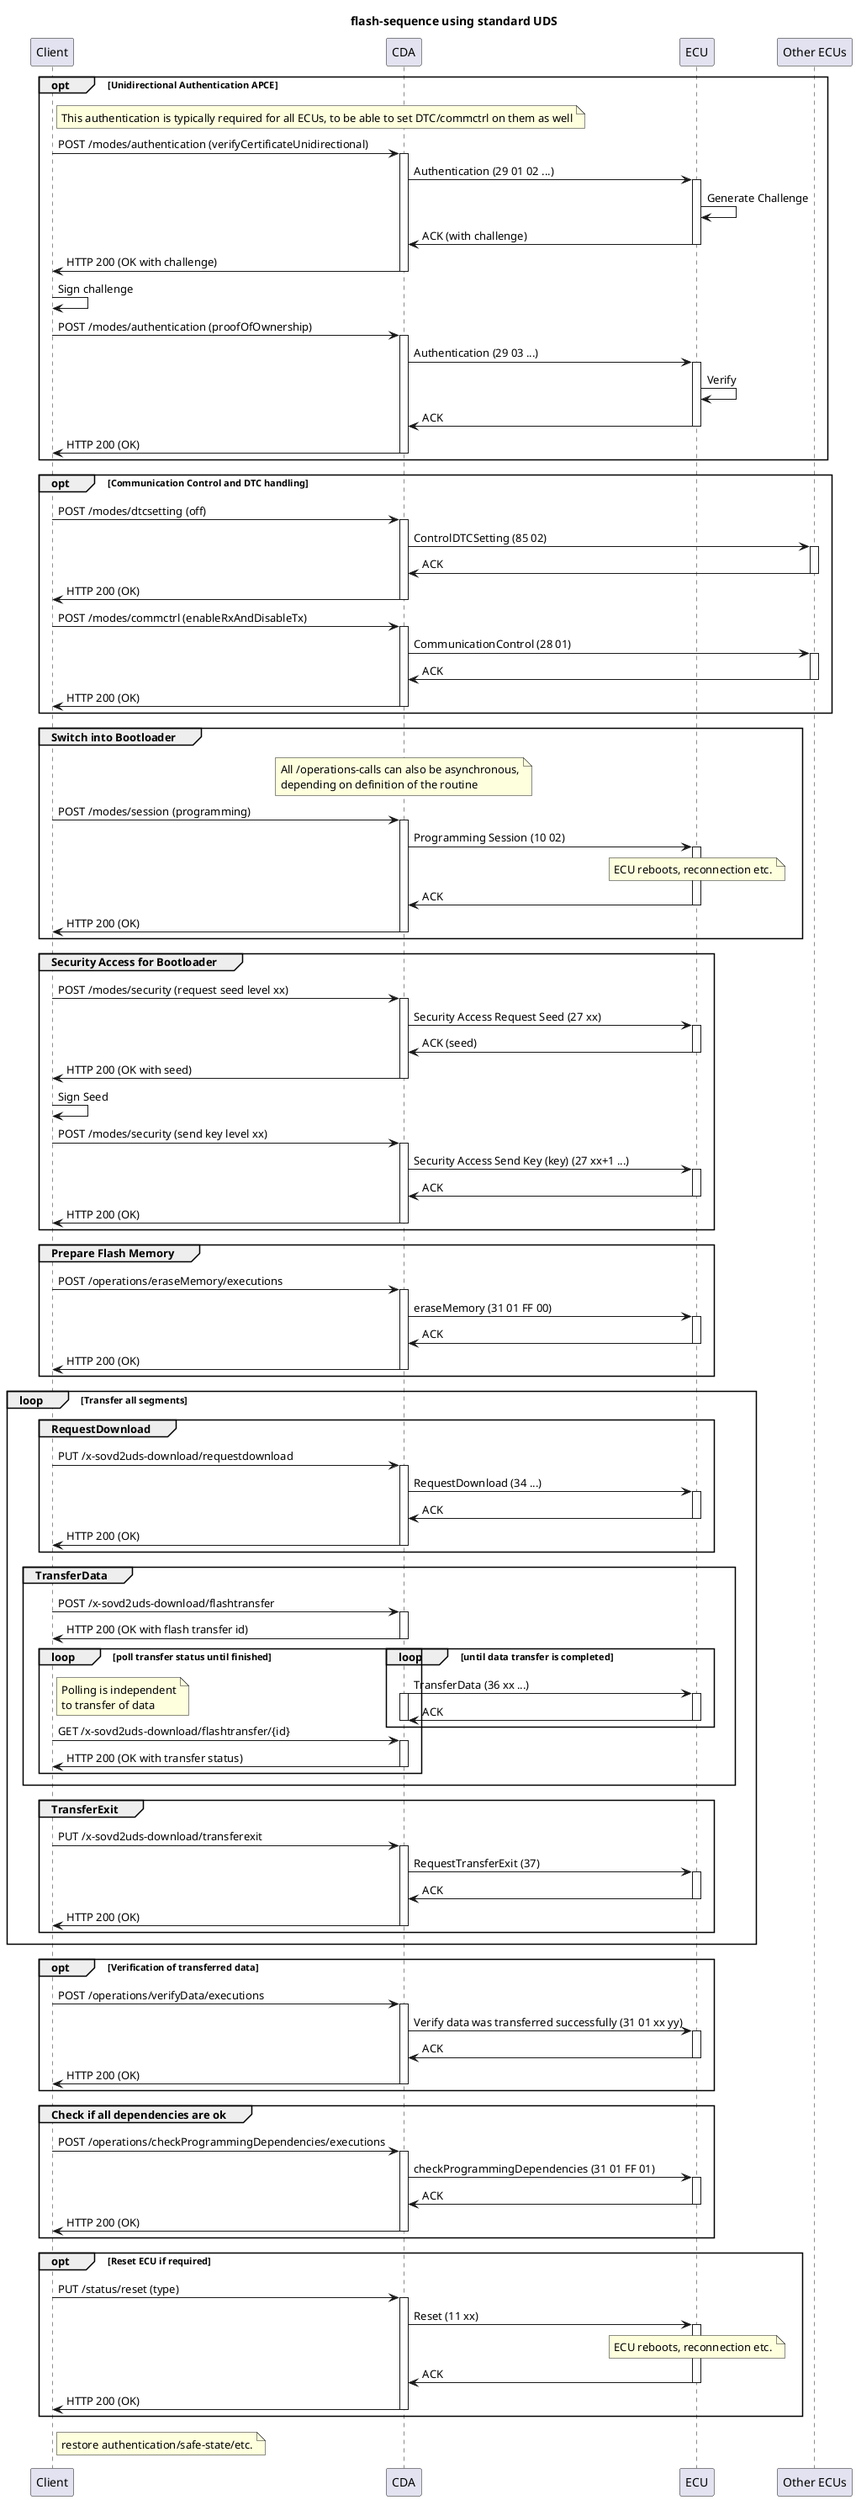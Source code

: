 @startuml
title flash-sequence using standard UDS

participant Client
participant CDA
participant ECU
participant "Other ECUs" as OtherECUs

!pragma teoz true

opt Unidirectional Authentication APCE
    note right of Client : This authentication is typically required for all ECUs, to be able to set DTC/commctrl on them as well
    Client -> CDA : POST /modes/authentication (verifyCertificateUnidirectional)
    activate CDA
    CDA -> ECU : Authentication (29 01 02 ...)
    activate ECU
    ECU -> ECU : Generate Challenge
    ECU -> CDA : ACK (with challenge)
    deactivate ECU
    CDA -> Client : HTTP 200 (OK with challenge)
    deactivate CDA

    Client -> Client : Sign challenge

    Client -> CDA : POST /modes/authentication (proofOfOwnership)
    activate CDA
    CDA -> ECU : Authentication (29 03 ...)
    activate ECU
    ECU -> ECU : Verify
    ECU -> CDA : ACK
    deactivate ECU
    CDA -> Client : HTTP 200 (OK)
    deactivate CDA
end

opt Communication Control and DTC handling
    Client -> CDA : POST /modes/dtcsetting (off)
    activate CDA
    CDA -> OtherECUs : ControlDTCSetting (85 02)
    activate OtherECUs
    OtherECUs -> CDA : ACK
    deactivate OtherECUs
    CDA -> Client : HTTP 200 (OK)
    deactivate CDA

    Client -> CDA : POST /modes/commctrl (enableRxAndDisableTx)
    activate CDA
    CDA -> OtherECUs : CommunicationControl (28 01)
    activate OtherECUs
    OtherECUs -> CDA : ACK
    deactivate OtherECUs
    CDA -> Client : HTTP 200 (OK)
    deactivate CDA
end

group Switch into Bootloader
    note over CDA: All /operations-calls can also be asynchronous,\ndepending on definition of the routine

    Client -> CDA : POST /modes/session (programming)
    activate CDA
    CDA -> ECU : Programming Session (10 02)
    activate ECU
    note over ECU : ECU reboots, reconnection etc.
    ECU -> CDA : ACK
    deactivate ECU
    CDA -> Client : HTTP 200 (OK)
    deactivate CDA
end

group Security Access for Bootloader
    Client -> CDA : POST /modes/security (request seed level xx)
    activate CDA
    CDA -> ECU : Security Access Request Seed (27 xx)
    activate ECU
    ECU -> CDA : ACK (seed)
    deactivate ECU
    CDA -> Client : HTTP 200 (OK with seed)
    deactivate CDA

    Client -> Client : Sign Seed

    Client -> CDA: POST /modes/security (send key level xx)
    activate CDA
    CDA -> ECU : Security Access Send Key (key) (27 xx+1 ...)
    activate ECU
    ECU -> CDA : ACK
    deactivate ECU
    CDA -> Client : HTTP 200 (OK)
    deactivate CDA
end

group Prepare Flash Memory
    Client -> CDA: POST /operations/eraseMemory/executions
    activate CDA
    CDA -> ECU : eraseMemory (31 01 FF 00)
    activate ECU
    ECU -> CDA : ACK
    deactivate ECU
    CDA -> Client : HTTP 200 (OK)
    deactivate CDA
end

loop Transfer all segments
    group RequestDownload
        Client -> CDA: PUT /x-sovd2uds-download/requestdownload
        activate CDA
        CDA -> ECU : RequestDownload (34 ...)
        activate ECU
        ECU -> CDA : ACK
        deactivate ECU
        CDA -> Client: HTTP 200 (OK)
        deactivate CDA
    end

    group TransferData
        Client -> CDA: POST /x-sovd2uds-download/flashtransfer
        activate CDA
        CDA -> Client: HTTP 200 (OK with flash transfer id)
        deactivate CDA

        loop until data transfer is completed
            CDA -> ECU: TransferData (36 xx ...)
            activate CDA
            activate ECU
            ECU -> CDA : ACK
            deactivate ECU
            deactivate CDA
        end
        & loop poll transfer status until finished
            note right of Client: Polling is independent\nto transfer of data
            Client -> CDA: GET /x-sovd2uds-download/flashtransfer/{id}
            activate CDA
            CDA -> Client: HTTP 200 (OK with transfer status)
            deactivate CDA
        end
    end

    group TransferExit
        Client -> CDA: PUT /x-sovd2uds-download/transferexit
        activate CDA
        CDA -> ECU : RequestTransferExit (37)
        activate ECU
        ECU -> CDA : ACK
        deactivate ECU
        CDA -> Client: HTTP 200 (OK)
        deactivate CDA
    end
end

opt Verification of transferred data
    Client -> CDA: POST /operations/verifyData/executions
    activate CDA
    CDA -> ECU : Verify data was transferred successfully (31 01 xx yy)
    activate ECU
    ECU -> CDA : ACK
    deactivate ECU
    CDA -> Client: HTTP 200 (OK)
    deactivate CDA
end


group Check if all dependencies are ok
    Client -> CDA: POST /operations/checkProgrammingDependencies/executions
    activate CDA
    CDA -> ECU: checkProgrammingDependencies (31 01 FF 01)
    activate ECU
    ECU -> CDA : ACK
    deactivate ECU
    CDA -> Client: HTTP 200 (OK)
    deactivate CDA
end

opt Reset ECU if required
    Client -> CDA: PUT /status/reset (type)
    activate CDA
    CDA -> ECU: Reset (11 xx)
    activate ECU
    note over ECU : ECU reboots, reconnection etc.
    ECU -> CDA : ACK
    deactivate ECU
    CDA -> Client: HTTP 200 (OK)
    deactivate CDA
end

note right of Client: restore authentication/safe-state/etc.
@enduml